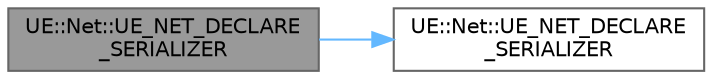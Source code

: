 digraph "UE::Net::UE_NET_DECLARE_SERIALIZER"
{
 // INTERACTIVE_SVG=YES
 // LATEX_PDF_SIZE
  bgcolor="transparent";
  edge [fontname=Helvetica,fontsize=10,labelfontname=Helvetica,labelfontsize=10];
  node [fontname=Helvetica,fontsize=10,shape=box,height=0.2,width=0.4];
  rankdir="LR";
  Node1 [id="Node000001",label="UE::Net::UE_NET_DECLARE\l_SERIALIZER",height=0.2,width=0.4,color="gray40", fillcolor="grey60", style="filled", fontcolor="black",tooltip=" "];
  Node1 -> Node2 [id="edge1_Node000001_Node000002",color="steelblue1",style="solid",tooltip=" "];
  Node2 [id="Node000002",label="UE::Net::UE_NET_DECLARE\l_SERIALIZER",height=0.2,width=0.4,color="grey40", fillcolor="white", style="filled",URL="$d4/d2f/namespaceUE_1_1Net.html#ab05442911b35db620bf66caa5f1616bb",tooltip=" "];
}

